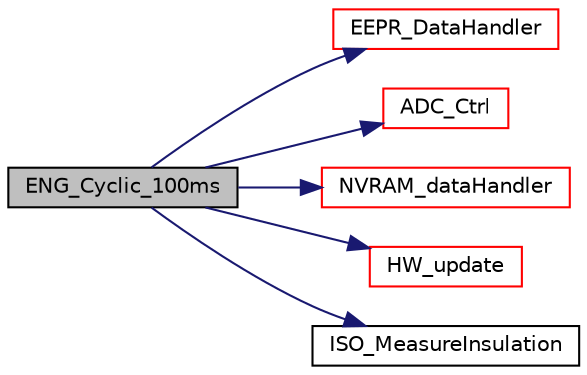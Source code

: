 digraph "ENG_Cyclic_100ms"
{
  edge [fontname="Helvetica",fontsize="10",labelfontname="Helvetica",labelfontsize="10"];
  node [fontname="Helvetica",fontsize="10",shape=record];
  rankdir="LR";
  Node0 [label="ENG_Cyclic_100ms",height=0.2,width=0.4,color="black", fillcolor="grey75", style="filled", fontcolor="black"];
  Node0 -> Node1 [color="midnightblue",fontsize="10",style="solid",fontname="Helvetica"];
  Node1 [label="EEPR_DataHandler",height=0.2,width=0.4,color="red", fillcolor="white", style="filled",URL="$eepr_8c.html#a5bfde115a51356a0144fcad8daea1eb8",tooltip="handles Data, checks validity, provides automatic backup in case of data corruption, dependent on dirtyflags "];
  Node0 -> Node15 [color="midnightblue",fontsize="10",style="solid",fontname="Helvetica"];
  Node15 [label="ADC_Ctrl",height=0.2,width=0.4,color="red", fillcolor="white", style="filled",URL="$adc_8c.html#ae0b9ae6e4ef2dbf771dcc0ea30901ae2",tooltip="determines which kind of measurements are made by the ADCs and stores result in database. "];
  Node0 -> Node17 [color="midnightblue",fontsize="10",style="solid",fontname="Helvetica"];
  Node17 [label="NVRAM_dataHandler",height=0.2,width=0.4,color="red", fillcolor="white", style="filled",URL="$nvramhandler_8c.html#a3fa2951a918272f6556e3a0ec1bab491"];
  Node0 -> Node19 [color="midnightblue",fontsize="10",style="solid",fontname="Helvetica"];
  Node19 [label="HW_update",height=0.2,width=0.4,color="red", fillcolor="white", style="filled",URL="$hwinfo_8c.html#a8fc82b4bfc8b154e1e0d64fb1fcaaae0",tooltip="updates coin cell votlage and mcu temperature "];
  Node0 -> Node28 [color="midnightblue",fontsize="10",style="solid",fontname="Helvetica"];
  Node28 [label="ISO_MeasureInsulation",height=0.2,width=0.4,color="black", fillcolor="white", style="filled",URL="$isoguard_8h.html#ae5c6c833d0736a156a6a80817f88cd01",tooltip="Interface function which delivers the actual signal measurement (dutycyle) and writes the result in t..."];
}
